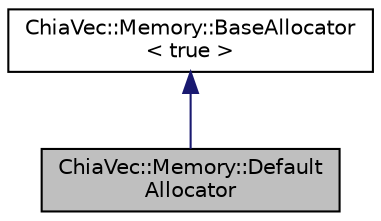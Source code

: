 digraph "ChiaVec::Memory::DefaultAllocator"
{
 // LATEX_PDF_SIZE
  edge [fontname="Helvetica",fontsize="10",labelfontname="Helvetica",labelfontsize="10"];
  node [fontname="Helvetica",fontsize="10",shape=record];
  Node1 [label="ChiaVec::Memory::Default\lAllocator",height=0.2,width=0.4,color="black", fillcolor="grey75", style="filled", fontcolor="black",tooltip="Default memory allocator that allocates memory on the host (CPU)."];
  Node2 -> Node1 [dir="back",color="midnightblue",fontsize="10",style="solid",fontname="Helvetica"];
  Node2 [label="ChiaVec::Memory::BaseAllocator\l\< true \>",height=0.2,width=0.4,color="black", fillcolor="white", style="filled",URL="$structChiaVec_1_1Memory_1_1BaseAllocator.html",tooltip=" "];
}
